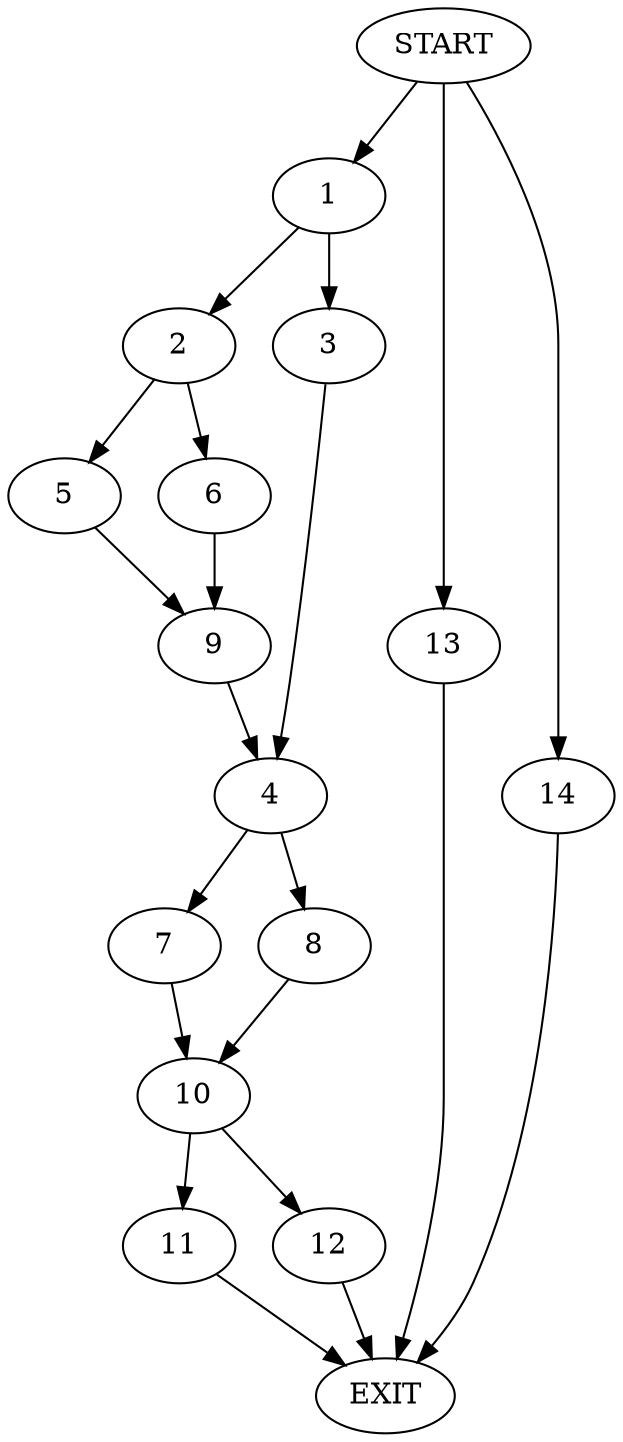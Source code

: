 digraph {
0 [label="START"]
15 [label="EXIT"]
0 -> 1
1 -> 2
1 -> 3
3 -> 4
2 -> 5
2 -> 6
4 -> 7
4 -> 8
5 -> 9
6 -> 9
9 -> 4
7 -> 10
8 -> 10
10 -> 11
10 -> 12
12 -> 15
11 -> 15
0 -> 13
13 -> 15
0 -> 14
14 -> 15
}
